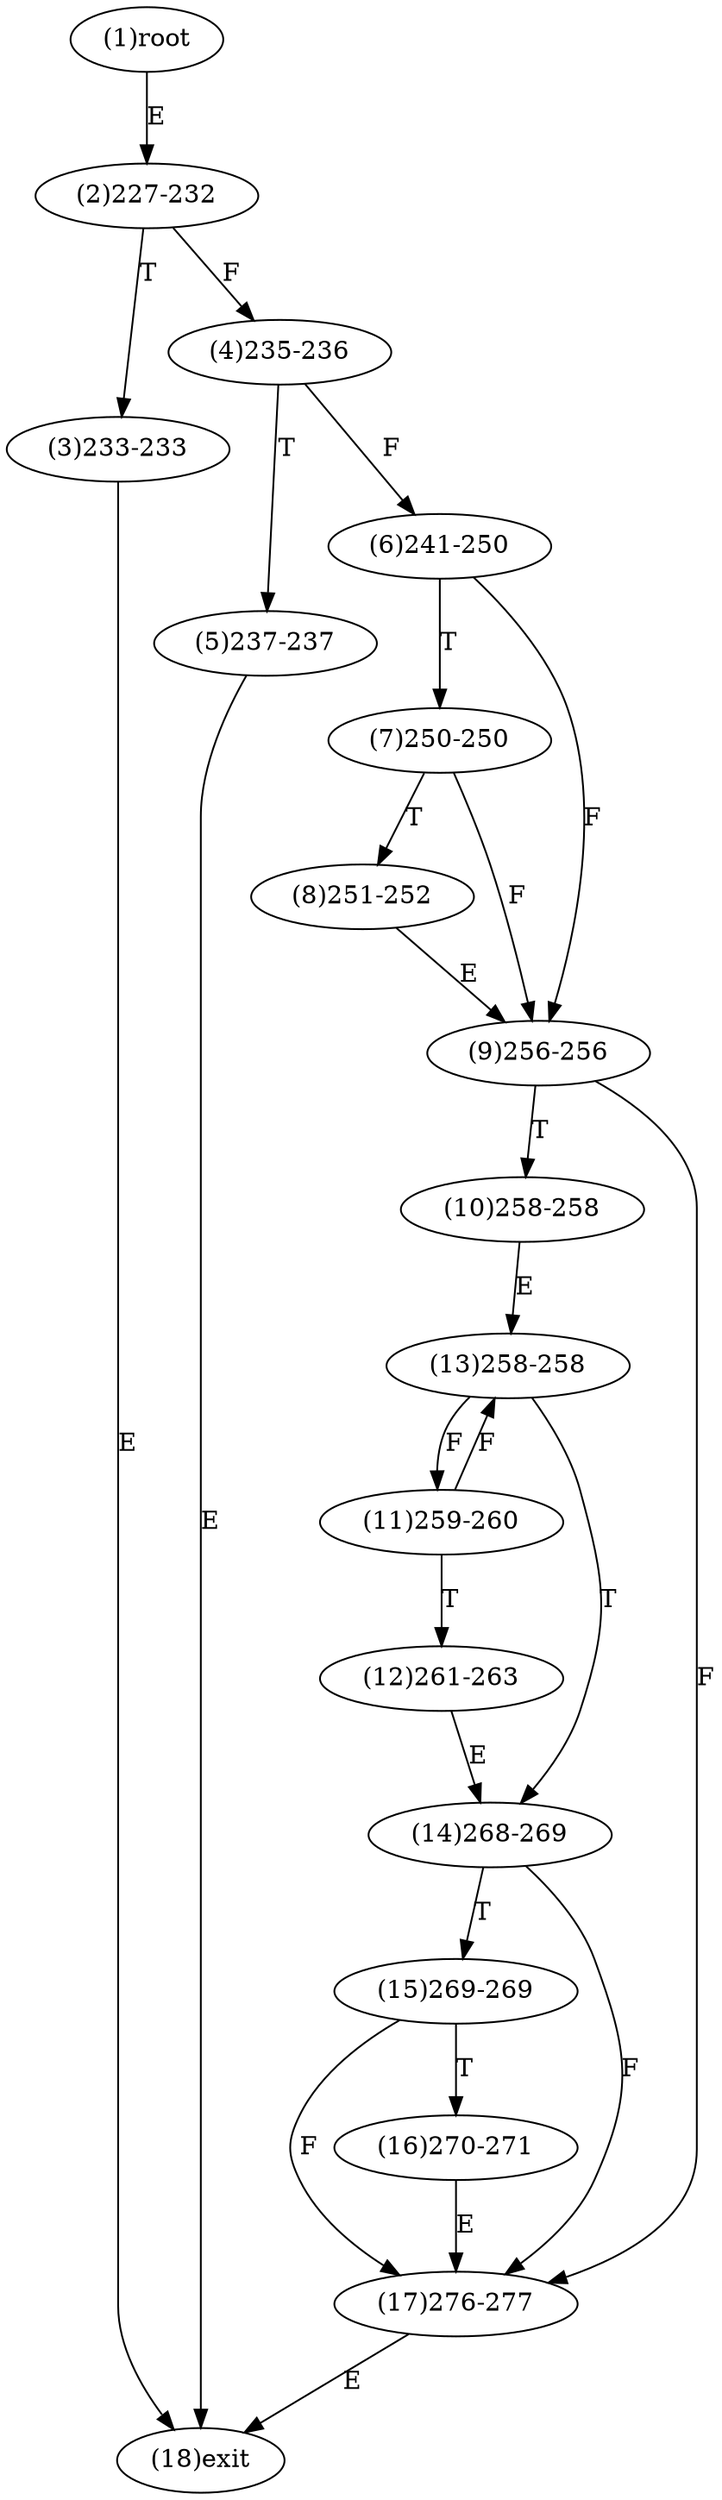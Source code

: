 digraph "" { 
1[ label="(1)root"];
2[ label="(2)227-232"];
3[ label="(3)233-233"];
4[ label="(4)235-236"];
5[ label="(5)237-237"];
6[ label="(6)241-250"];
7[ label="(7)250-250"];
8[ label="(8)251-252"];
9[ label="(9)256-256"];
10[ label="(10)258-258"];
11[ label="(11)259-260"];
12[ label="(12)261-263"];
13[ label="(13)258-258"];
14[ label="(14)268-269"];
15[ label="(15)269-269"];
17[ label="(17)276-277"];
16[ label="(16)270-271"];
18[ label="(18)exit"];
1->2[ label="E"];
2->4[ label="F"];
2->3[ label="T"];
3->18[ label="E"];
4->6[ label="F"];
4->5[ label="T"];
5->18[ label="E"];
6->9[ label="F"];
6->7[ label="T"];
7->9[ label="F"];
7->8[ label="T"];
8->9[ label="E"];
9->17[ label="F"];
9->10[ label="T"];
10->13[ label="E"];
11->13[ label="F"];
11->12[ label="T"];
12->14[ label="E"];
13->11[ label="F"];
13->14[ label="T"];
14->17[ label="F"];
14->15[ label="T"];
15->17[ label="F"];
15->16[ label="T"];
16->17[ label="E"];
17->18[ label="E"];
}
